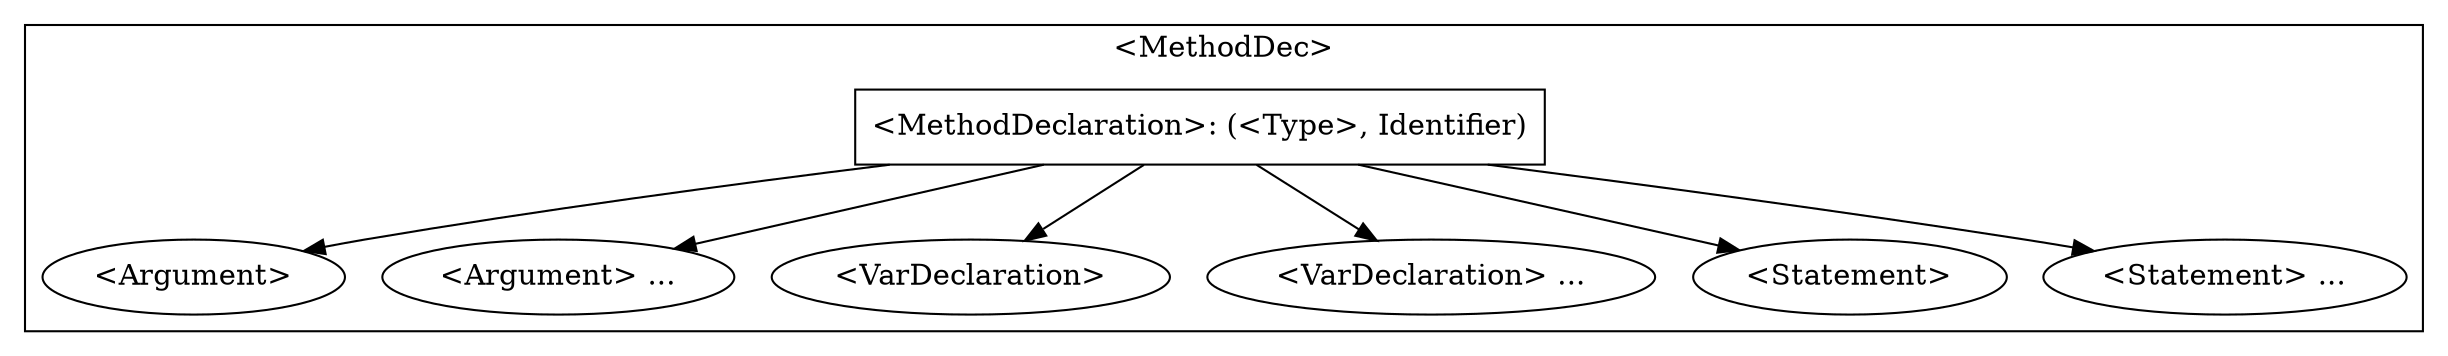 digraph {

    subgraph clusterMethodDec {
        label="<MethodDec>"
        methodDec[shape="box" label="<MethodDeclaration>: (<Type>, Identifier)"];
        methodDecArg[label="<Argument>"];
        methodDecArgMore[label="<Argument> ..."];
        methodDecVarDec[label="<VarDeclaration>"];
        methodDecVarDecMore[label="<VarDeclaration> ..."];
        methodDecStatement[label="<Statement>"];
        methodDecStatementMore[label="<Statement> ..."];
    }

    {
        methodDec -> methodDecArg;
        methodDec -> methodDecArgMore;
        methodDec -> methodDecVarDec;
        methodDec -> methodDecVarDecMore;
        methodDec -> methodDecStatement;
        methodDec -> methodDecStatementMore;
    }
}